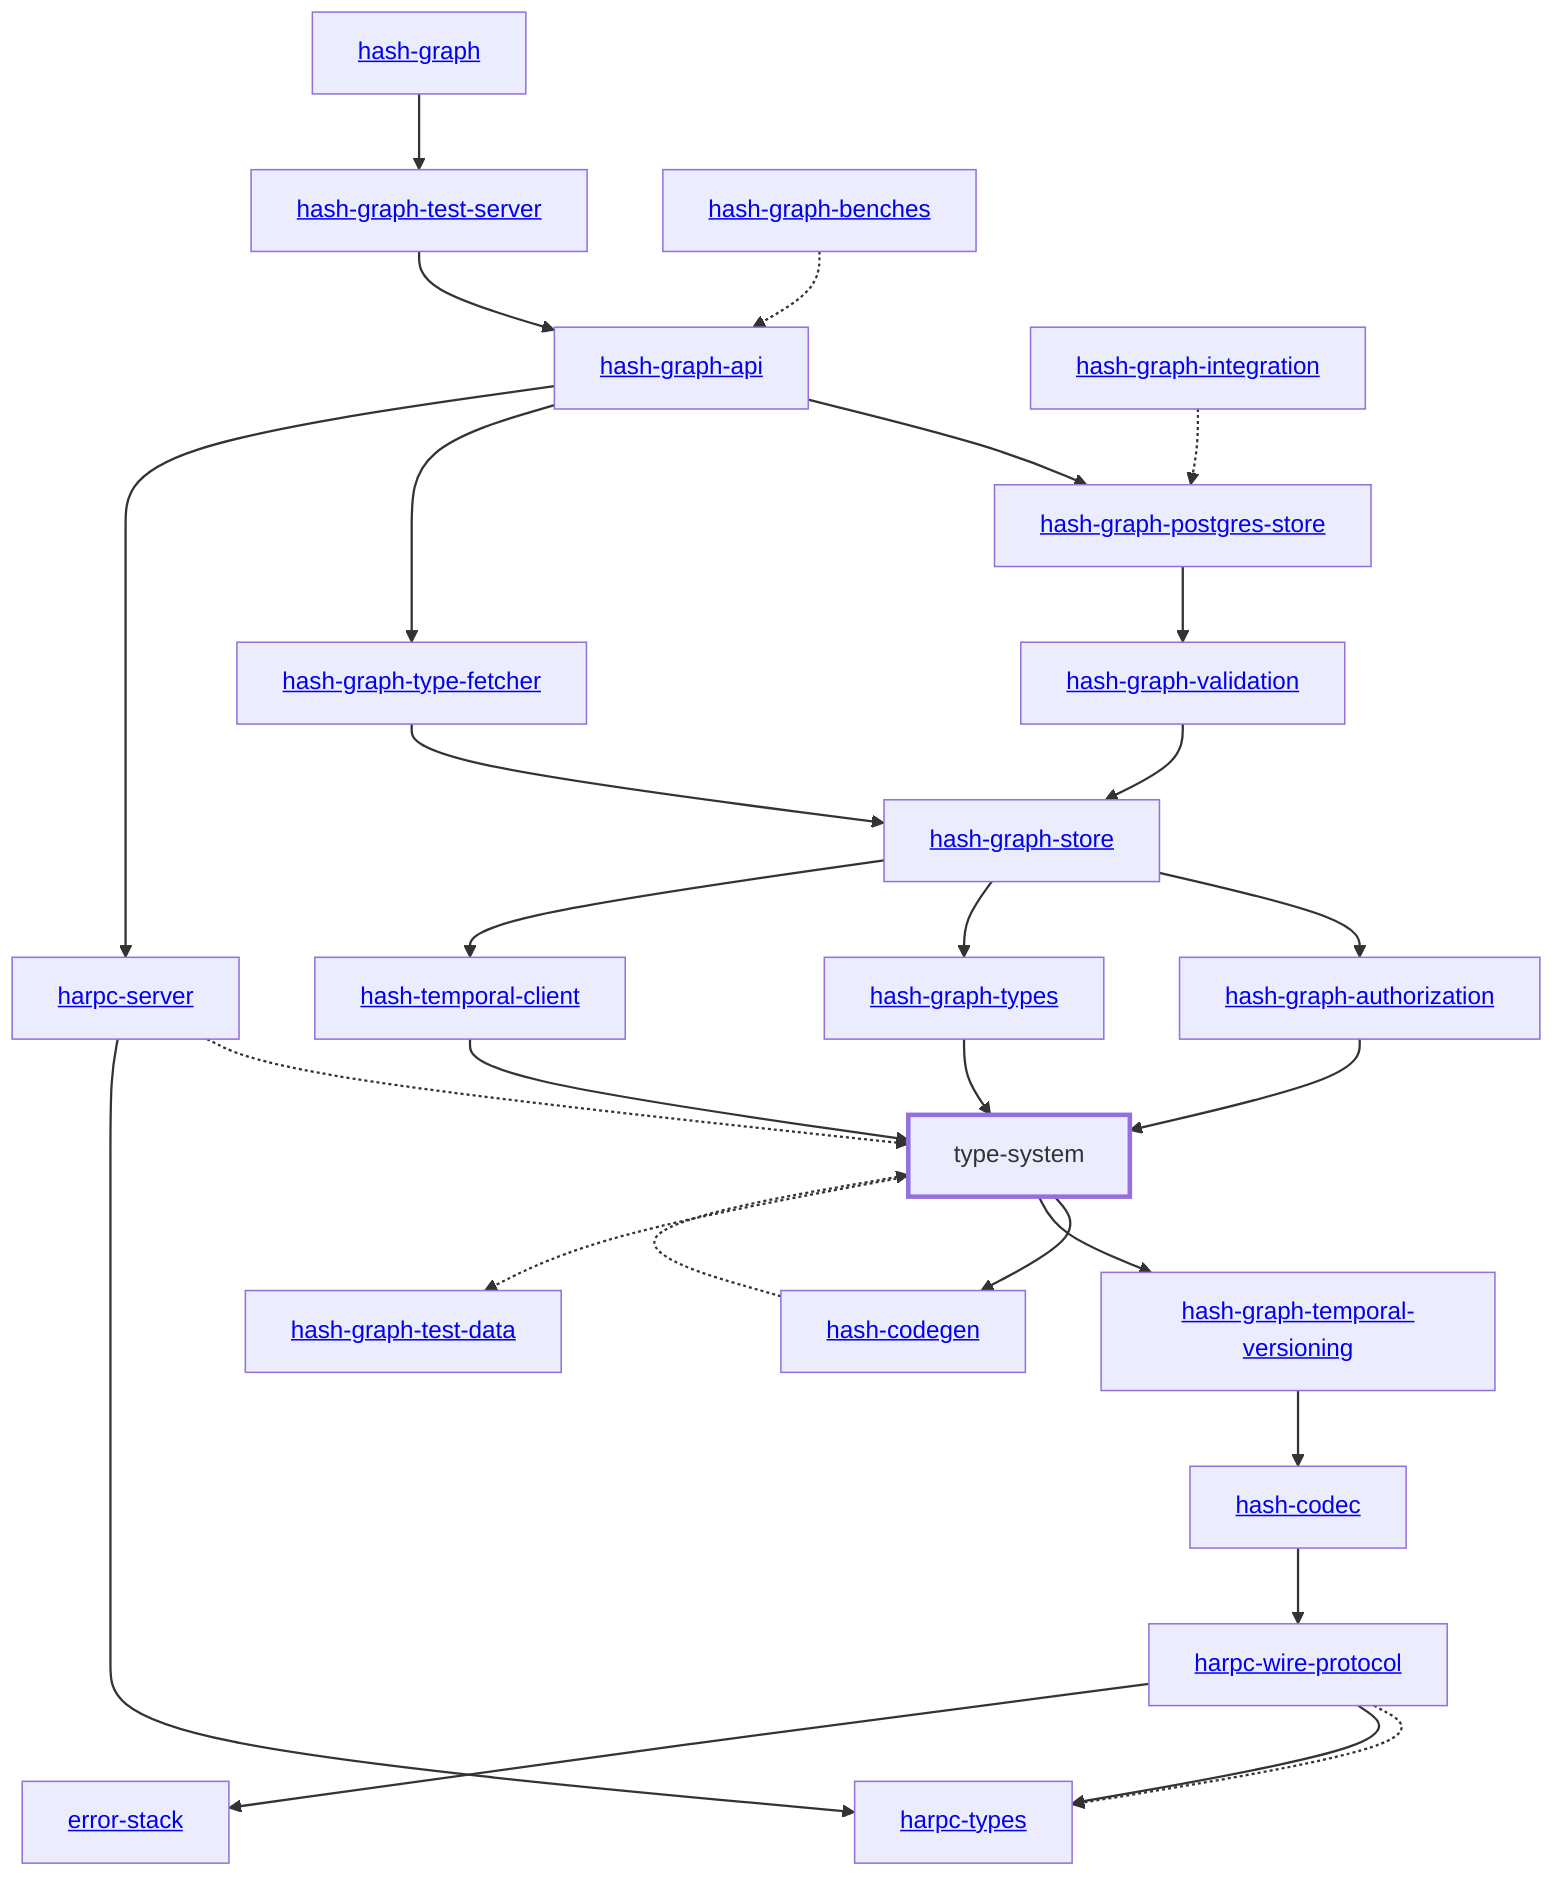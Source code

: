 graph TD
    linkStyle default stroke-width:1.5px
    classDef default stroke-width:1px
    classDef root stroke-width:3px
    classDef dev stroke-width:1px
    classDef build stroke-width:1px
    %% Legend
    %% --> : Normal dependency
    %% -.-> : Dev dependency
    %% ---> : Build dependency
    0[<a href="../hash_graph">hash-graph</a>]
    1[type-system]
    class 1 root
    2[<a href="../hash_codec">hash-codec</a>]
    3[<a href="../hash_codegen">hash-codegen</a>]
    4[<a href="../hash_graph_api">hash-graph-api</a>]
    5[<a href="../hash_graph_authorization">hash-graph-authorization</a>]
    6[<a href="../hash_graph_postgres_store">hash-graph-postgres-store</a>]
    7[<a href="../hash_graph_store">hash-graph-store</a>]
    8[<a href="../hash_graph_temporal_versioning">hash-graph-temporal-versioning</a>]
    9[<a href="../hash_graph_test_server">hash-graph-test-server</a>]
    10[<a href="../hash_graph_type_fetcher">hash-graph-type-fetcher</a>]
    11[<a href="../hash_graph_types">hash-graph-types</a>]
    12[<a href="../hash_graph_validation">hash-graph-validation</a>]
    13[<a href="../harpc_server">harpc-server</a>]
    14[<a href="../harpc_types">harpc-types</a>]
    15[<a href="../harpc_wire_protocol">harpc-wire-protocol</a>]
    16[<a href="../hash_temporal_client">hash-temporal-client</a>]
    17[<a href="../error_stack">error-stack</a>]
    18[<a href="../hash_graph_benches">hash-graph-benches</a>]
    19[<a href="../hash_graph_integration">hash-graph-integration</a>]
    20[<a href="../hash_graph_test_data">hash-graph-test-data</a>]
    0 --> 9
    1 --> 3
    1 --> 8
    1 -.-> 20
    2 --> 15
    3 -.-> 1
    4 --> 6
    4 --> 10
    4 --> 13
    5 --> 1
    6 --> 12
    7 --> 5
    7 --> 11
    7 --> 16
    8 --> 2
    9 --> 4
    10 --> 7
    11 --> 1
    12 --> 7
    13 -.-> 1
    13 --> 14
    15 -.-> 14
    15 --> 14
    15 --> 17
    16 --> 1
    18 -.-> 4
    19 -.-> 6